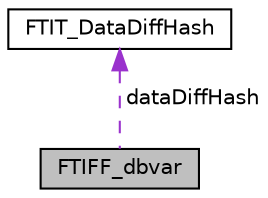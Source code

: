 digraph "FTIFF_dbvar"
{
 // LATEX_PDF_SIZE
  edge [fontname="Helvetica",fontsize="10",labelfontname="Helvetica",labelfontsize="10"];
  node [fontname="Helvetica",fontsize="10",shape=record];
  Node1 [label="FTIFF_dbvar",height=0.2,width=0.4,color="black", fillcolor="grey75", style="filled", fontcolor="black",tooltip=" "];
  Node2 -> Node1 [dir="back",color="darkorchid3",fontsize="10",style="dashed",label=" dataDiffHash" ];
  Node2 [label="FTIT_DataDiffHash",height=0.2,width=0.4,color="black", fillcolor="white", style="filled",URL="$structFTIT__DataDiffHash.html",tooltip=" "];
}
